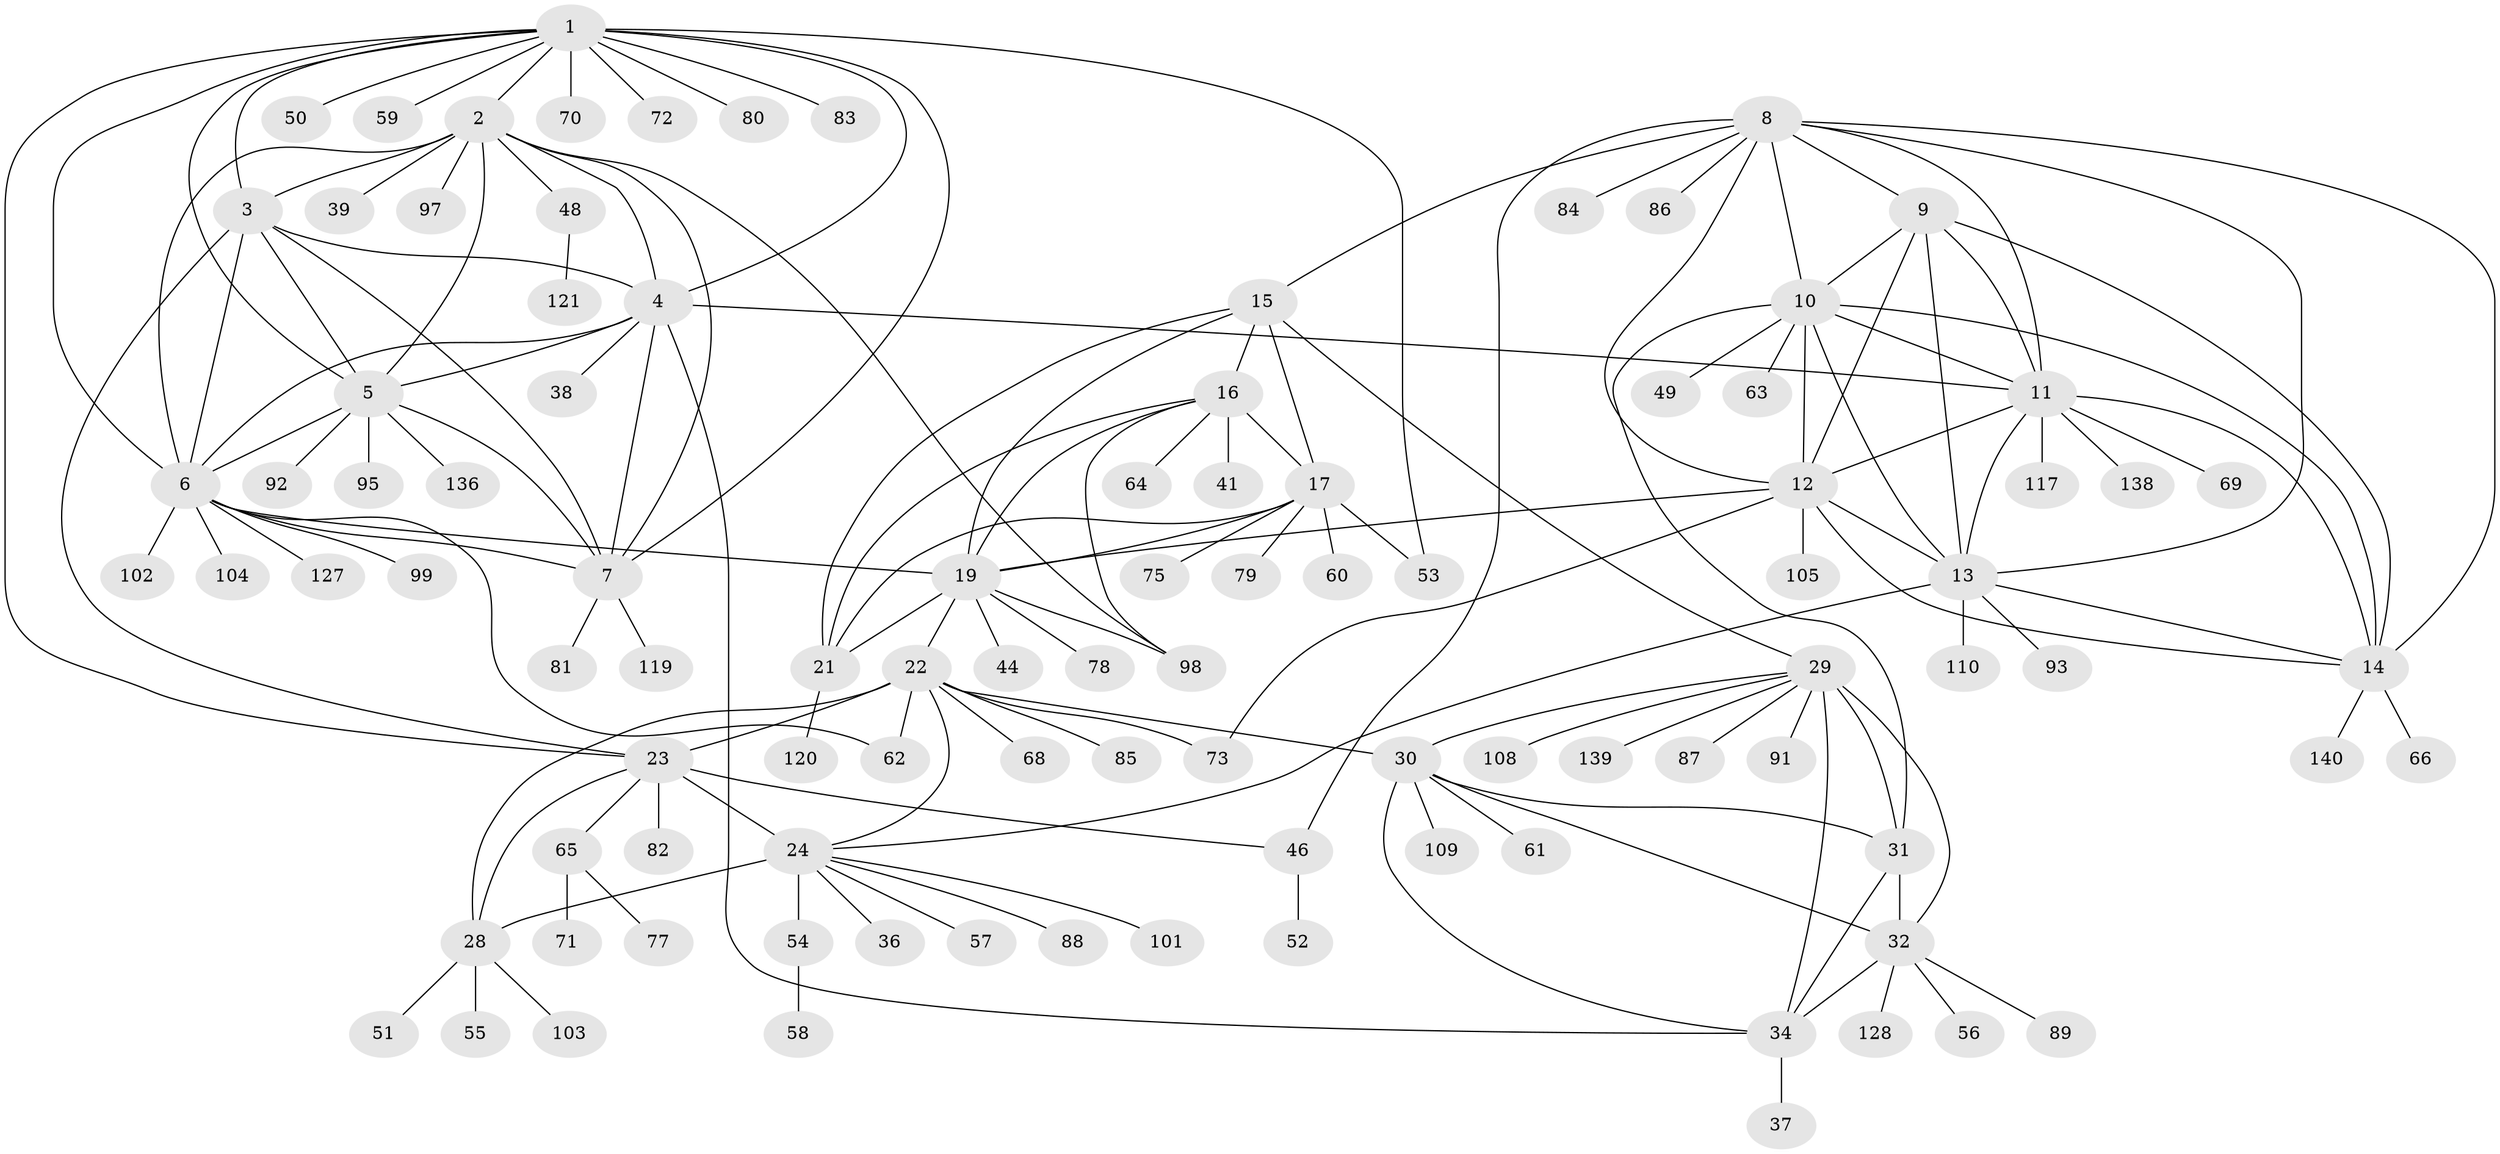 // original degree distribution, {15: 0.007042253521126761, 10: 0.06338028169014084, 9: 0.056338028169014086, 12: 0.02112676056338028, 8: 0.04929577464788732, 6: 0.02112676056338028, 7: 0.02112676056338028, 13: 0.007042253521126761, 1: 0.5774647887323944, 2: 0.11971830985915492, 3: 0.04929577464788732, 4: 0.007042253521126761}
// Generated by graph-tools (version 1.1) at 2025/19/03/04/25 18:19:35]
// undirected, 99 vertices, 157 edges
graph export_dot {
graph [start="1"]
  node [color=gray90,style=filled];
  1;
  2;
  3 [super="+131+137+45"];
  4;
  5 [super="+67"];
  6;
  7;
  8;
  9;
  10;
  11;
  12;
  13;
  14;
  15 [super="+141"];
  16 [super="+20"];
  17 [super="+18"];
  19;
  21;
  22;
  23 [super="+25+40+118"];
  24 [super="+26"];
  28 [super="+43"];
  29 [super="+35"];
  30 [super="+90"];
  31 [super="+33+106"];
  32;
  34;
  36;
  37;
  38;
  39;
  41;
  44;
  46;
  48;
  49;
  50;
  51;
  52;
  53 [super="+76+135"];
  54 [super="+74"];
  55;
  56 [super="+96+133+126"];
  57;
  58;
  59;
  60;
  61;
  62;
  63 [super="+94"];
  64;
  65;
  66;
  68;
  69;
  70;
  71;
  72;
  73;
  75;
  77;
  78;
  79;
  80;
  81;
  82;
  83;
  84;
  85;
  86;
  87 [super="+113"];
  88;
  89;
  91;
  92;
  93;
  95;
  97;
  98 [super="+124"];
  99;
  101;
  102;
  103;
  104;
  105;
  108;
  109;
  110;
  117;
  119;
  120;
  121;
  127;
  128;
  136;
  138;
  139;
  140;
  1 -- 2;
  1 -- 3;
  1 -- 4;
  1 -- 5;
  1 -- 6;
  1 -- 7;
  1 -- 50;
  1 -- 59;
  1 -- 70;
  1 -- 72;
  1 -- 80;
  1 -- 83;
  1 -- 53 [weight=2];
  1 -- 23;
  2 -- 3;
  2 -- 4;
  2 -- 5;
  2 -- 6;
  2 -- 7;
  2 -- 39;
  2 -- 48;
  2 -- 97;
  2 -- 98;
  3 -- 4;
  3 -- 5;
  3 -- 6;
  3 -- 7;
  3 -- 23;
  4 -- 5;
  4 -- 6;
  4 -- 7;
  4 -- 11;
  4 -- 34;
  4 -- 38;
  5 -- 6;
  5 -- 7;
  5 -- 92;
  5 -- 95;
  5 -- 136;
  6 -- 7;
  6 -- 19;
  6 -- 62;
  6 -- 99;
  6 -- 102;
  6 -- 104;
  6 -- 127;
  7 -- 81;
  7 -- 119;
  8 -- 9;
  8 -- 10;
  8 -- 11;
  8 -- 12;
  8 -- 13;
  8 -- 14;
  8 -- 46;
  8 -- 84;
  8 -- 86;
  8 -- 15;
  9 -- 10;
  9 -- 11;
  9 -- 12;
  9 -- 13;
  9 -- 14;
  10 -- 11;
  10 -- 12;
  10 -- 13;
  10 -- 14;
  10 -- 31;
  10 -- 49;
  10 -- 63;
  11 -- 12;
  11 -- 13;
  11 -- 14;
  11 -- 69;
  11 -- 117;
  11 -- 138;
  12 -- 13;
  12 -- 14;
  12 -- 19;
  12 -- 73;
  12 -- 105;
  13 -- 14;
  13 -- 93;
  13 -- 110;
  13 -- 24;
  14 -- 66;
  14 -- 140;
  15 -- 16 [weight=2];
  15 -- 17 [weight=2];
  15 -- 19;
  15 -- 21;
  15 -- 29;
  16 -- 17 [weight=4];
  16 -- 19 [weight=2];
  16 -- 21 [weight=2];
  16 -- 64;
  16 -- 98;
  16 -- 41;
  17 -- 19 [weight=2];
  17 -- 21 [weight=2];
  17 -- 75;
  17 -- 79;
  17 -- 53;
  17 -- 60;
  19 -- 21;
  19 -- 22;
  19 -- 44;
  19 -- 78;
  19 -- 98;
  21 -- 120;
  22 -- 23 [weight=3];
  22 -- 24 [weight=2];
  22 -- 28;
  22 -- 30;
  22 -- 62;
  22 -- 68;
  22 -- 73;
  22 -- 85;
  23 -- 24 [weight=6];
  23 -- 28 [weight=3];
  23 -- 65;
  23 -- 46;
  23 -- 82;
  24 -- 28 [weight=2];
  24 -- 36;
  24 -- 54;
  24 -- 57;
  24 -- 101;
  24 -- 88;
  28 -- 51;
  28 -- 55;
  28 -- 103;
  29 -- 30 [weight=2];
  29 -- 31 [weight=4];
  29 -- 32 [weight=2];
  29 -- 34 [weight=2];
  29 -- 87;
  29 -- 139;
  29 -- 108;
  29 -- 91;
  30 -- 31 [weight=2];
  30 -- 32;
  30 -- 34;
  30 -- 61;
  30 -- 109;
  31 -- 32 [weight=2];
  31 -- 34 [weight=2];
  32 -- 34;
  32 -- 56;
  32 -- 89;
  32 -- 128;
  34 -- 37;
  46 -- 52;
  48 -- 121;
  54 -- 58;
  65 -- 71;
  65 -- 77;
}
